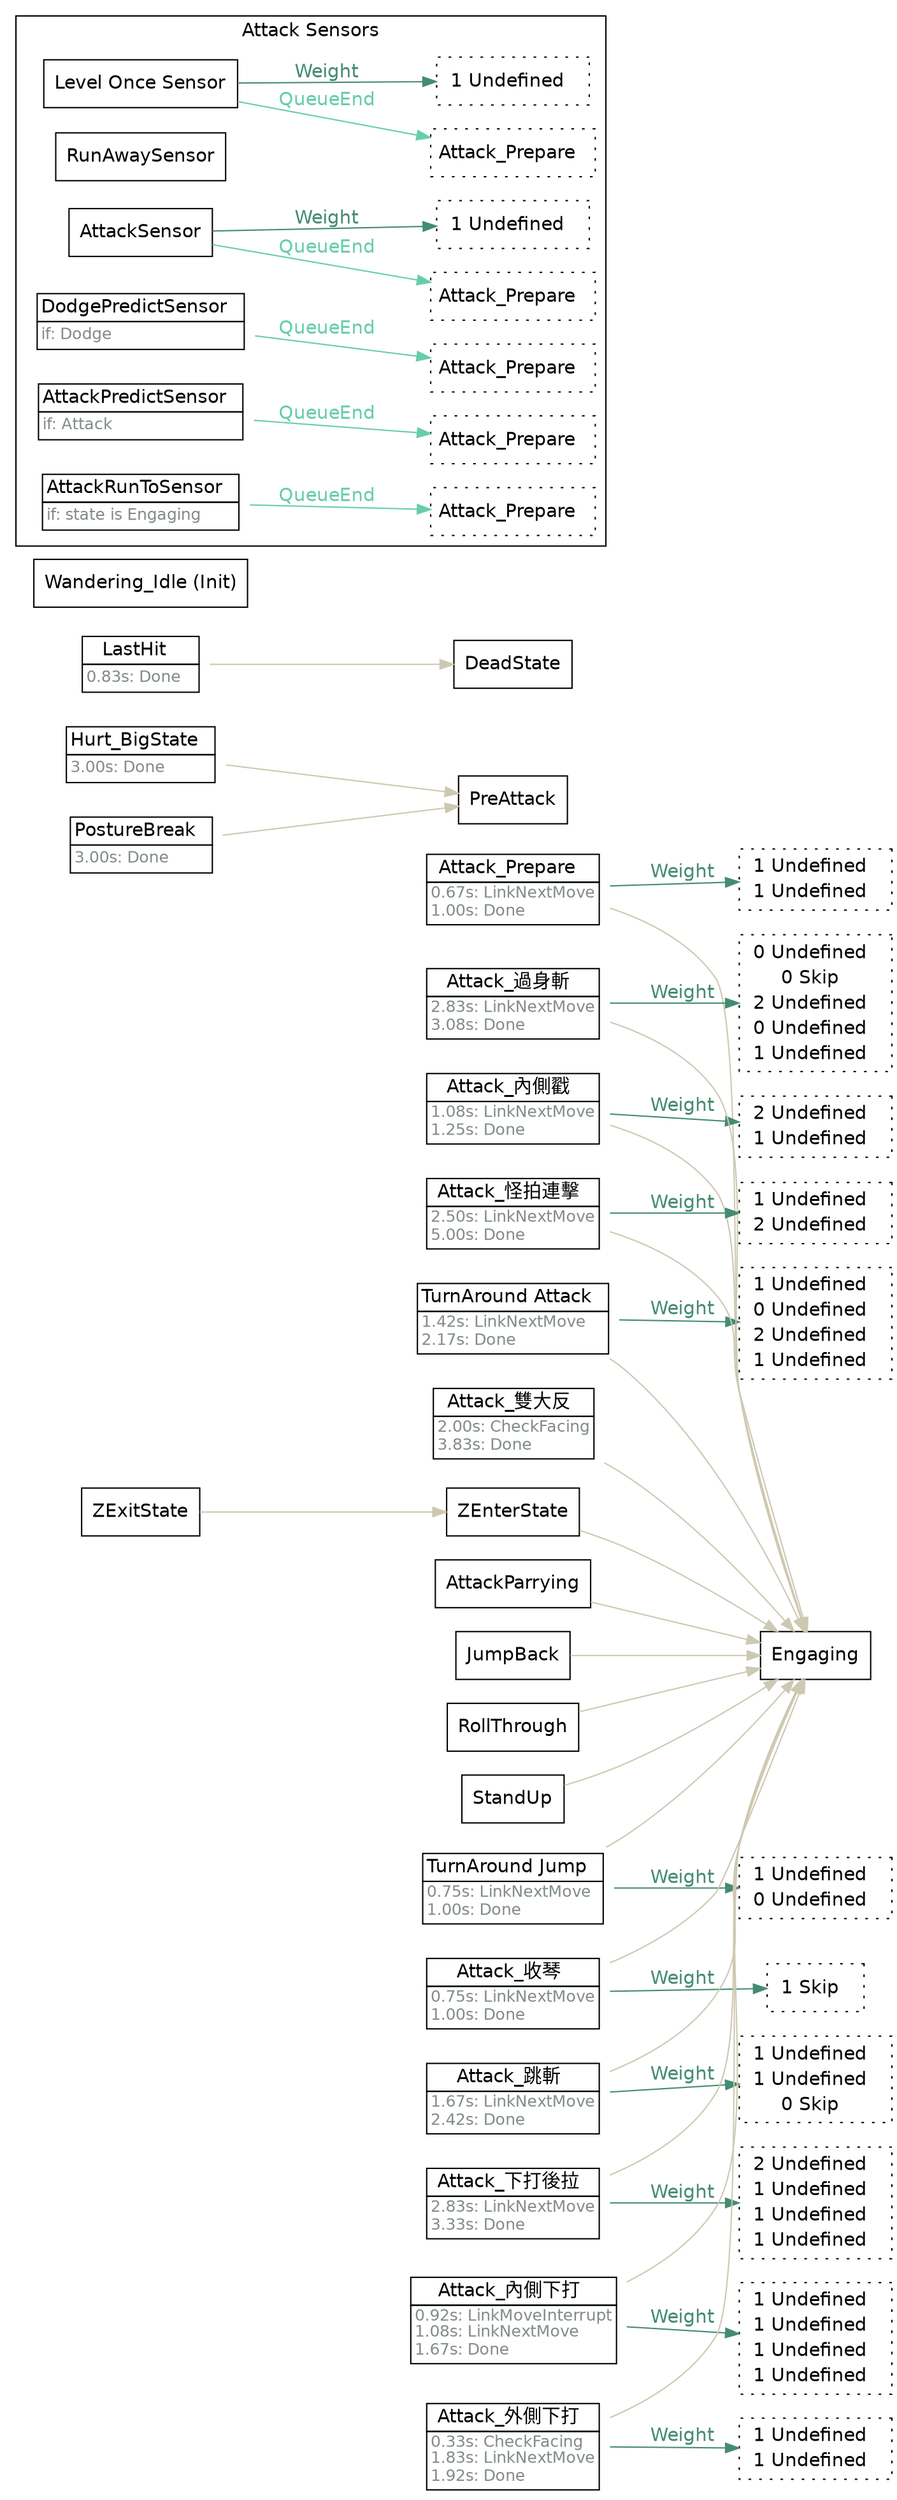 strict digraph "Foo" {
	"rankdir"="LR";
	node ["shape"="box", "fontname"="Helvetica"];
	edge ["fontname"="Helvetica"];
	"Attack_Prepare" ["shape"="plaintext", "label"=<<TABLE border="0" cellborder="1" cellspacing="0" cellpadding="2"><TR><TD >Attack_Prepare  </TD></TR><TR><TD align="left" balign="left"><FONT point-size="12" color="azure4">0.67s: LinkNextMove<br/>1.00s: Done</FONT>  </TD></TR></TABLE>>]
	"Attack_Prepare" -> "Engaging"  ["color"="cornsilk3", "fontcolor"="cornsilk3"]
	"Attack_Prepare_mustuse" ["shape"="box", "style"="dotted", "label"=<<TABLE border="0" cellborder="0" cellspacing="0" cellpadding="2"><TR><TD>1 Undefined  </TD></TR><TR><TD>1 Undefined  </TD></TR></TABLE>>]
	"Attack_Prepare" -> "Attack_Prepare_mustuse"  ["label"="Weight", "color"="aquamarine4", "fontcolor"="aquamarine4"]
	"Attack_內側戳" ["shape"="plaintext", "label"=<<TABLE border="0" cellborder="1" cellspacing="0" cellpadding="2"><TR><TD >Attack_內側戳  </TD></TR><TR><TD align="left" balign="left"><FONT point-size="12" color="azure4">1.08s: LinkNextMove<br/>1.25s: Done</FONT>  </TD></TR></TABLE>>]
	"Attack_內側戳" -> "Engaging"  ["color"="cornsilk3", "fontcolor"="cornsilk3"]
	"Attack_內側戳_mustuse" ["shape"="box", "style"="dotted", "label"=<<TABLE border="0" cellborder="0" cellspacing="0" cellpadding="2"><TR><TD>2 Undefined  </TD></TR><TR><TD>1 Undefined  </TD></TR></TABLE>>]
	"Attack_內側戳" -> "Attack_內側戳_mustuse"  ["label"="Weight", "color"="aquamarine4", "fontcolor"="aquamarine4"]
	"TurnAround Attack" ["shape"="plaintext", "label"=<<TABLE border="0" cellborder="1" cellspacing="0" cellpadding="2"><TR><TD >TurnAround Attack  </TD></TR><TR><TD align="left" balign="left"><FONT point-size="12" color="azure4">1.42s: LinkNextMove<br/>2.17s: Done</FONT>  </TD></TR></TABLE>>]
	"TurnAround Attack" -> "Engaging"  ["color"="cornsilk3", "fontcolor"="cornsilk3"]
	"TurnAround Attack_mustuse" ["shape"="box", "style"="dotted", "label"=<<TABLE border="0" cellborder="0" cellspacing="0" cellpadding="2"><TR><TD>1 Undefined  </TD></TR><TR><TD>0 Undefined  </TD></TR><TR><TD>2 Undefined  </TD></TR><TR><TD>1 Undefined  </TD></TR></TABLE>>]
	"TurnAround Attack" -> "TurnAround Attack_mustuse"  ["label"="Weight", "color"="aquamarine4", "fontcolor"="aquamarine4"]
	"TurnAround Jump" ["shape"="plaintext", "label"=<<TABLE border="0" cellborder="1" cellspacing="0" cellpadding="2"><TR><TD >TurnAround Jump  </TD></TR><TR><TD align="left" balign="left"><FONT point-size="12" color="azure4">0.75s: LinkNextMove<br/>1.00s: Done</FONT>  </TD></TR></TABLE>>]
	"TurnAround Jump" -> "Engaging"  ["color"="cornsilk3", "fontcolor"="cornsilk3"]
	"TurnAround Jump_mustuse" ["shape"="box", "style"="dotted", "label"=<<TABLE border="0" cellborder="0" cellspacing="0" cellpadding="2"><TR><TD>1 Undefined  </TD></TR><TR><TD>0 Undefined  </TD></TR></TABLE>>]
	"TurnAround Jump" -> "TurnAround Jump_mustuse"  ["label"="Weight", "color"="aquamarine4", "fontcolor"="aquamarine4"]
	"Attack_收琴" ["shape"="plaintext", "label"=<<TABLE border="0" cellborder="1" cellspacing="0" cellpadding="2"><TR><TD >Attack_收琴  </TD></TR><TR><TD align="left" balign="left"><FONT point-size="12" color="azure4">0.75s: LinkNextMove<br/>1.00s: Done</FONT>  </TD></TR></TABLE>>]
	"Attack_收琴" -> "Engaging"  ["color"="cornsilk3", "fontcolor"="cornsilk3"]
	"Attack_收琴_mustuse" ["shape"="box", "style"="dotted", "label"=<<TABLE border="0" cellborder="0" cellspacing="0" cellpadding="2"><TR><TD>1 Skip  </TD></TR></TABLE>>]
	"Attack_收琴" -> "Attack_收琴_mustuse"  ["label"="Weight", "color"="aquamarine4", "fontcolor"="aquamarine4"]
	"Attack_過身斬" ["shape"="plaintext", "label"=<<TABLE border="0" cellborder="1" cellspacing="0" cellpadding="2"><TR><TD >Attack_過身斬  </TD></TR><TR><TD align="left" balign="left"><FONT point-size="12" color="azure4">2.83s: LinkNextMove<br/>3.08s: Done</FONT>  </TD></TR></TABLE>>]
	"Attack_過身斬" -> "Engaging"  ["color"="cornsilk3", "fontcolor"="cornsilk3"]
	"Attack_過身斬_mustuse" ["shape"="box", "style"="dotted", "label"=<<TABLE border="0" cellborder="0" cellspacing="0" cellpadding="2"><TR><TD>0 Undefined  </TD></TR><TR><TD>0 Skip  </TD></TR><TR><TD>2 Undefined  </TD></TR><TR><TD>0 Undefined  </TD></TR><TR><TD>1 Undefined  </TD></TR></TABLE>>]
	"Attack_過身斬" -> "Attack_過身斬_mustuse"  ["label"="Weight", "color"="aquamarine4", "fontcolor"="aquamarine4"]
	"Attack_跳斬" ["shape"="plaintext", "label"=<<TABLE border="0" cellborder="1" cellspacing="0" cellpadding="2"><TR><TD >Attack_跳斬  </TD></TR><TR><TD align="left" balign="left"><FONT point-size="12" color="azure4">1.67s: LinkNextMove<br/>2.42s: Done</FONT>  </TD></TR></TABLE>>]
	"Attack_跳斬" -> "Engaging"  ["color"="cornsilk3", "fontcolor"="cornsilk3"]
	"Attack_跳斬_mustuse" ["shape"="box", "style"="dotted", "label"=<<TABLE border="0" cellborder="0" cellspacing="0" cellpadding="2"><TR><TD>1 Undefined  </TD></TR><TR><TD>1 Undefined  </TD></TR><TR><TD>0 Skip  </TD></TR></TABLE>>]
	"Attack_跳斬" -> "Attack_跳斬_mustuse"  ["label"="Weight", "color"="aquamarine4", "fontcolor"="aquamarine4"]
	"Attack_雙大反" ["shape"="plaintext", "label"=<<TABLE border="0" cellborder="1" cellspacing="0" cellpadding="2"><TR><TD >Attack_雙大反  </TD></TR><TR><TD align="left" balign="left"><FONT point-size="12" color="azure4">2.00s: CheckFacing<br/>3.83s: Done</FONT>  </TD></TR></TABLE>>]
	"Attack_雙大反" -> "Engaging"  ["color"="cornsilk3", "fontcolor"="cornsilk3"]
	"Attack_怪拍連擊" ["shape"="plaintext", "label"=<<TABLE border="0" cellborder="1" cellspacing="0" cellpadding="2"><TR><TD >Attack_怪拍連擊  </TD></TR><TR><TD align="left" balign="left"><FONT point-size="12" color="azure4">2.50s: LinkNextMove<br/>5.00s: Done</FONT>  </TD></TR></TABLE>>]
	"Attack_怪拍連擊" -> "Engaging"  ["color"="cornsilk3", "fontcolor"="cornsilk3"]
	"Attack_怪拍連擊_mustuse" ["shape"="box", "style"="dotted", "label"=<<TABLE border="0" cellborder="0" cellspacing="0" cellpadding="2"><TR><TD>1 Undefined  </TD></TR><TR><TD>2 Undefined  </TD></TR></TABLE>>]
	"Attack_怪拍連擊" -> "Attack_怪拍連擊_mustuse"  ["label"="Weight", "color"="aquamarine4", "fontcolor"="aquamarine4"]
	"Attack_下打後拉" ["shape"="plaintext", "label"=<<TABLE border="0" cellborder="1" cellspacing="0" cellpadding="2"><TR><TD >Attack_下打後拉  </TD></TR><TR><TD align="left" balign="left"><FONT point-size="12" color="azure4">2.83s: LinkNextMove<br/>3.33s: Done</FONT>  </TD></TR></TABLE>>]
	"Attack_下打後拉" -> "Engaging"  ["color"="cornsilk3", "fontcolor"="cornsilk3"]
	"Attack_下打後拉_mustuse" ["shape"="box", "style"="dotted", "label"=<<TABLE border="0" cellborder="0" cellspacing="0" cellpadding="2"><TR><TD>2 Undefined  </TD></TR><TR><TD>1 Undefined  </TD></TR><TR><TD>1 Undefined  </TD></TR><TR><TD>1 Undefined  </TD></TR></TABLE>>]
	"Attack_下打後拉" -> "Attack_下打後拉_mustuse"  ["label"="Weight", "color"="aquamarine4", "fontcolor"="aquamarine4"]
	"Attack_內側下打" ["shape"="plaintext", "label"=<<TABLE border="0" cellborder="1" cellspacing="0" cellpadding="2"><TR><TD >Attack_內側下打  </TD></TR><TR><TD align="left" balign="left"><FONT point-size="12" color="azure4">0.92s: LinkMoveInterrupt<br/>1.08s: LinkNextMove<br/>1.67s: Done</FONT>  </TD></TR></TABLE>>]
	"Attack_內側下打" -> "Engaging"  ["color"="cornsilk3", "fontcolor"="cornsilk3"]
	"Attack_內側下打_mustuse" ["shape"="box", "style"="dotted", "label"=<<TABLE border="0" cellborder="0" cellspacing="0" cellpadding="2"><TR><TD>1 Undefined  </TD></TR><TR><TD>1 Undefined  </TD></TR><TR><TD>1 Undefined  </TD></TR><TR><TD>1 Undefined  </TD></TR></TABLE>>]
	"Attack_內側下打" -> "Attack_內側下打_mustuse"  ["label"="Weight", "color"="aquamarine4", "fontcolor"="aquamarine4"]
	"Attack_外側下打" ["shape"="plaintext", "label"=<<TABLE border="0" cellborder="1" cellspacing="0" cellpadding="2"><TR><TD >Attack_外側下打  </TD></TR><TR><TD align="left" balign="left"><FONT point-size="12" color="azure4">0.33s: CheckFacing<br/>1.83s: LinkNextMove<br/>1.92s: Done</FONT>  </TD></TR></TABLE>>]
	"Attack_外側下打" -> "Engaging"  ["color"="cornsilk3", "fontcolor"="cornsilk3"]
	"Attack_外側下打_mustuse" ["shape"="box", "style"="dotted", "label"=<<TABLE border="0" cellborder="0" cellspacing="0" cellpadding="2"><TR><TD>1 Undefined  </TD></TR><TR><TD>1 Undefined  </TD></TR></TABLE>>]
	"Attack_外側下打" -> "Attack_外側下打_mustuse"  ["label"="Weight", "color"="aquamarine4", "fontcolor"="aquamarine4"]
	"AttackParrying" ["label"="AttackParrying"]
	"AttackParrying" -> "Engaging"  ["color"="cornsilk3", "fontcolor"="cornsilk3"]
	"Hurt_BigState" ["shape"="plaintext", "label"=<<TABLE border="0" cellborder="1" cellspacing="0" cellpadding="2"><TR><TD >Hurt_BigState  </TD></TR><TR><TD align="left" balign="left"><FONT point-size="12" color="azure4">3.00s: Done</FONT>  </TD></TR></TABLE>>]
	"Hurt_BigState" -> "PreAttack"  ["color"="cornsilk3", "fontcolor"="cornsilk3"]
	"JumpBack" ["label"="JumpBack"]
	"JumpBack" -> "Engaging"  ["color"="cornsilk3", "fontcolor"="cornsilk3"]
	"LastHit" ["shape"="plaintext", "label"=<<TABLE border="0" cellborder="1" cellspacing="0" cellpadding="2"><TR><TD >LastHit  </TD></TR><TR><TD align="left" balign="left"><FONT point-size="12" color="azure4">0.83s: Done</FONT>  </TD></TR></TABLE>>]
	"LastHit" -> "DeadState"  ["color"="cornsilk3", "fontcolor"="cornsilk3"]
	"PostureBreak" ["shape"="plaintext", "label"=<<TABLE border="0" cellborder="1" cellspacing="0" cellpadding="2"><TR><TD >PostureBreak  </TD></TR><TR><TD align="left" balign="left"><FONT point-size="12" color="azure4">3.00s: Done</FONT>  </TD></TR></TABLE>>]
	"PostureBreak" -> "PreAttack"  ["color"="cornsilk3", "fontcolor"="cornsilk3"]
	"RollThrough" ["label"="RollThrough"]
	"RollThrough" -> "Engaging"  ["color"="cornsilk3", "fontcolor"="cornsilk3"]
	"StandUp" ["label"="StandUp"]
	"StandUp" -> "Engaging"  ["color"="cornsilk3", "fontcolor"="cornsilk3"]
	"ZEnterState" ["label"="ZEnterState"]
	"ZEnterState" -> "Engaging"  ["color"="cornsilk3", "fontcolor"="cornsilk3"]
	"ZExitState" ["label"="ZExitState"]
	"ZExitState" -> "ZEnterState"  ["color"="cornsilk3", "fontcolor"="cornsilk3"]
	"Wandering_Idle" ["label"="Wandering_Idle (Init)"]
	subgraph "cluster_attacksensors" {
		"rank"="sink";
		"label"="Attack Sensors";
		"fontname"="Helvetica";
		"Level Once Sensor" ["label"="Level Once Sensor"]
		"Level Once Sensor_linked" ["shape"="box", "style"="dotted", "label"=<<TABLE border="0" cellborder="0" cellspacing="0" cellpadding="2"><TR><TD>Attack_Prepare  </TD></TR></TABLE>>, "margin"="0.05"]
		"Level Once Sensor" -> "Level Once Sensor_linked"  ["label"="QueueEnd", "color"="aquamarine3", "fontcolor"="aquamarine3"]
		"Level Once Sensor_mustuse" ["shape"="box", "style"="dotted", "label"=<<TABLE border="0" cellborder="0" cellspacing="0" cellpadding="2"><TR><TD>1 Undefined  </TD></TR></TABLE>>]
		"Level Once Sensor" -> "Level Once Sensor_mustuse"  ["label"="Weight", "color"="aquamarine4", "fontcolor"="aquamarine4"]
		"RunAwaySensor" ["label"="RunAwaySensor"]
		"AttackSensor" ["label"="AttackSensor"]
		"AttackSensor_linked" ["shape"="box", "style"="dotted", "label"=<<TABLE border="0" cellborder="0" cellspacing="0" cellpadding="2"><TR><TD>Attack_Prepare  </TD></TR></TABLE>>, "margin"="0.05"]
		"AttackSensor" -> "AttackSensor_linked"  ["label"="QueueEnd", "color"="aquamarine3", "fontcolor"="aquamarine3"]
		"AttackSensor_mustuse" ["shape"="box", "style"="dotted", "label"=<<TABLE border="0" cellborder="0" cellspacing="0" cellpadding="2"><TR><TD>1 Undefined  </TD></TR></TABLE>>]
		"AttackSensor" -> "AttackSensor_mustuse"  ["label"="Weight", "color"="aquamarine4", "fontcolor"="aquamarine4"]
		"DodgePredictSensor" ["shape"="plaintext", "label"=<<TABLE border="0" cellborder="1" cellspacing="0" cellpadding="2"><TR><TD >DodgePredictSensor  </TD></TR><TR><TD align="left" balign="left"><FONT point-size="12" color="azure4">if: Dodge</FONT>  </TD></TR></TABLE>>]
		"DodgePredictSensor_linked" ["shape"="box", "style"="dotted", "label"=<<TABLE border="0" cellborder="0" cellspacing="0" cellpadding="2"><TR><TD>Attack_Prepare  </TD></TR></TABLE>>, "margin"="0.05"]
		"DodgePredictSensor" -> "DodgePredictSensor_linked"  ["label"="QueueEnd", "color"="aquamarine3", "fontcolor"="aquamarine3"]
		"AttackPredictSensor" ["shape"="plaintext", "label"=<<TABLE border="0" cellborder="1" cellspacing="0" cellpadding="2"><TR><TD >AttackPredictSensor  </TD></TR><TR><TD align="left" balign="left"><FONT point-size="12" color="azure4">if: Attack</FONT>  </TD></TR></TABLE>>]
		"AttackPredictSensor_linked" ["shape"="box", "style"="dotted", "label"=<<TABLE border="0" cellborder="0" cellspacing="0" cellpadding="2"><TR><TD>Attack_Prepare  </TD></TR></TABLE>>, "margin"="0.05"]
		"AttackPredictSensor" -> "AttackPredictSensor_linked"  ["label"="QueueEnd", "color"="aquamarine3", "fontcolor"="aquamarine3"]
		"AttackRunToSensor" ["shape"="plaintext", "label"=<<TABLE border="0" cellborder="1" cellspacing="0" cellpadding="2"><TR><TD >AttackRunToSensor  </TD></TR><TR><TD align="left" balign="left"><FONT point-size="12" color="azure4">if: state is Engaging</FONT>  </TD></TR></TABLE>>]
		"AttackRunToSensor_linked" ["shape"="box", "style"="dotted", "label"=<<TABLE border="0" cellborder="0" cellspacing="0" cellpadding="2"><TR><TD>Attack_Prepare  </TD></TR></TABLE>>, "margin"="0.05"]
		"AttackRunToSensor" -> "AttackRunToSensor_linked"  ["label"="QueueEnd", "color"="aquamarine3", "fontcolor"="aquamarine3"]
	}
	
}
